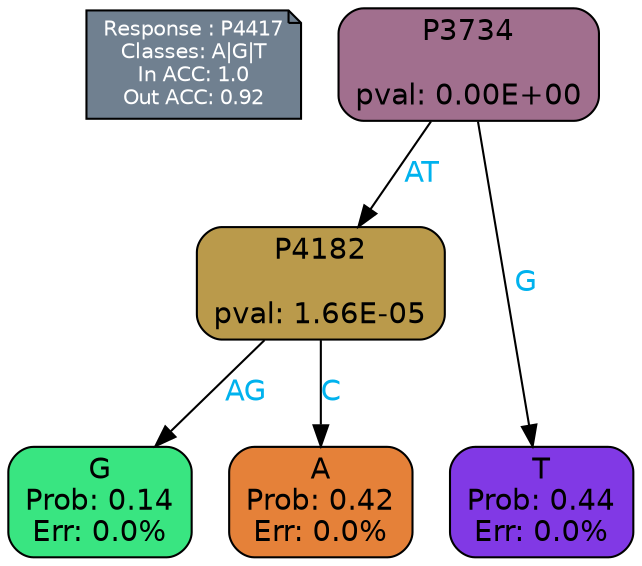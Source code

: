 digraph Tree {
node [shape=box, style="filled, rounded", color="black", fontname=helvetica] ;
graph [ranksep=equally, splines=polylines, bgcolor=transparent, dpi=600] ;
edge [fontname=helvetica] ;
LEGEND [label="Response : P4417
Classes: A|G|T
In ACC: 1.0
Out ACC: 0.92
",shape=note,align=left,style=filled,fillcolor="slategray",fontcolor="white",fontsize=10];1 [label="P3734

pval: 0.00E+00", fillcolor="#a16f8e"] ;
2 [label="P4182

pval: 1.66E-05", fillcolor="#ba9a4b"] ;
3 [label="G
Prob: 0.14
Err: 0.0%", fillcolor="#39e581"] ;
4 [label="A
Prob: 0.42
Err: 0.0%", fillcolor="#e58139"] ;
5 [label="T
Prob: 0.44
Err: 0.0%", fillcolor="#8139e5"] ;
1 -> 2 [label="AT",fontcolor=deepskyblue2] ;
1 -> 5 [label="G",fontcolor=deepskyblue2] ;
2 -> 3 [label="AG",fontcolor=deepskyblue2] ;
2 -> 4 [label="C",fontcolor=deepskyblue2] ;
{rank = same; 3;4;5;}{rank = same; LEGEND;1;}}